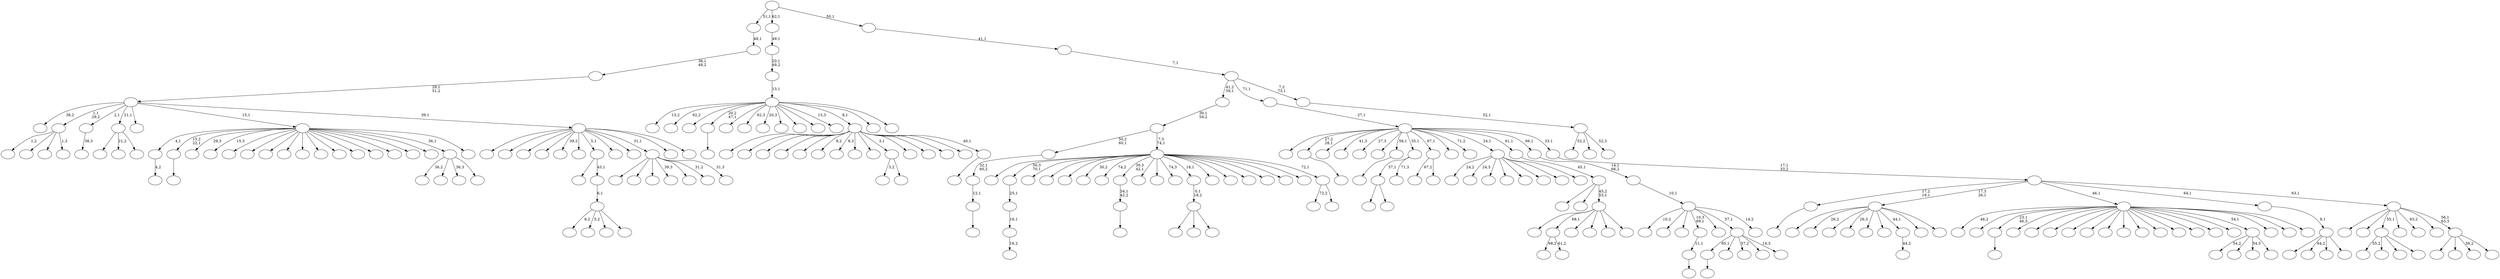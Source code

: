 digraph T {
	275 [label=""]
	274 [label=""]
	273 [label=""]
	272 [label=""]
	271 [label=""]
	270 [label=""]
	269 [label=""]
	268 [label=""]
	267 [label=""]
	266 [label=""]
	265 [label=""]
	264 [label=""]
	263 [label=""]
	262 [label=""]
	261 [label=""]
	260 [label=""]
	259 [label=""]
	258 [label=""]
	257 [label=""]
	256 [label=""]
	255 [label=""]
	254 [label=""]
	253 [label=""]
	252 [label=""]
	251 [label=""]
	250 [label=""]
	249 [label=""]
	248 [label=""]
	247 [label=""]
	246 [label=""]
	245 [label=""]
	244 [label=""]
	243 [label=""]
	242 [label=""]
	241 [label=""]
	240 [label=""]
	239 [label=""]
	238 [label=""]
	237 [label=""]
	236 [label=""]
	235 [label=""]
	234 [label=""]
	233 [label=""]
	232 [label=""]
	231 [label=""]
	230 [label=""]
	229 [label=""]
	228 [label=""]
	227 [label=""]
	226 [label=""]
	225 [label=""]
	224 [label=""]
	223 [label=""]
	222 [label=""]
	221 [label=""]
	220 [label=""]
	219 [label=""]
	218 [label=""]
	217 [label=""]
	216 [label=""]
	215 [label=""]
	214 [label=""]
	213 [label=""]
	212 [label=""]
	211 [label=""]
	210 [label=""]
	209 [label=""]
	208 [label=""]
	207 [label=""]
	206 [label=""]
	205 [label=""]
	204 [label=""]
	203 [label=""]
	202 [label=""]
	201 [label=""]
	200 [label=""]
	199 [label=""]
	198 [label=""]
	197 [label=""]
	196 [label=""]
	195 [label=""]
	194 [label=""]
	193 [label=""]
	192 [label=""]
	191 [label=""]
	190 [label=""]
	189 [label=""]
	188 [label=""]
	187 [label=""]
	186 [label=""]
	185 [label=""]
	184 [label=""]
	183 [label=""]
	182 [label=""]
	181 [label=""]
	180 [label=""]
	179 [label=""]
	178 [label=""]
	177 [label=""]
	176 [label=""]
	175 [label=""]
	174 [label=""]
	173 [label=""]
	172 [label=""]
	171 [label=""]
	170 [label=""]
	169 [label=""]
	168 [label=""]
	167 [label=""]
	166 [label=""]
	165 [label=""]
	164 [label=""]
	163 [label=""]
	162 [label=""]
	161 [label=""]
	160 [label=""]
	159 [label=""]
	158 [label=""]
	157 [label=""]
	156 [label=""]
	155 [label=""]
	154 [label=""]
	153 [label=""]
	152 [label=""]
	151 [label=""]
	150 [label=""]
	149 [label=""]
	148 [label=""]
	147 [label=""]
	146 [label=""]
	145 [label=""]
	144 [label=""]
	143 [label=""]
	142 [label=""]
	141 [label=""]
	140 [label=""]
	139 [label=""]
	138 [label=""]
	137 [label=""]
	136 [label=""]
	135 [label=""]
	134 [label=""]
	133 [label=""]
	132 [label=""]
	131 [label=""]
	130 [label=""]
	129 [label=""]
	128 [label=""]
	127 [label=""]
	126 [label=""]
	125 [label=""]
	124 [label=""]
	123 [label=""]
	122 [label=""]
	121 [label=""]
	120 [label=""]
	119 [label=""]
	118 [label=""]
	117 [label=""]
	116 [label=""]
	115 [label=""]
	114 [label=""]
	113 [label=""]
	112 [label=""]
	111 [label=""]
	110 [label=""]
	109 [label=""]
	108 [label=""]
	107 [label=""]
	106 [label=""]
	105 [label=""]
	104 [label=""]
	103 [label=""]
	102 [label=""]
	101 [label=""]
	100 [label=""]
	99 [label=""]
	98 [label=""]
	97 [label=""]
	96 [label=""]
	95 [label=""]
	94 [label=""]
	93 [label=""]
	92 [label=""]
	91 [label=""]
	90 [label=""]
	89 [label=""]
	88 [label=""]
	87 [label=""]
	86 [label=""]
	85 [label=""]
	84 [label=""]
	83 [label=""]
	82 [label=""]
	81 [label=""]
	80 [label=""]
	79 [label=""]
	78 [label=""]
	77 [label=""]
	76 [label=""]
	75 [label=""]
	74 [label=""]
	73 [label=""]
	72 [label=""]
	71 [label=""]
	70 [label=""]
	69 [label=""]
	68 [label=""]
	67 [label=""]
	66 [label=""]
	65 [label=""]
	64 [label=""]
	63 [label=""]
	62 [label=""]
	61 [label=""]
	60 [label=""]
	59 [label=""]
	58 [label=""]
	57 [label=""]
	56 [label=""]
	55 [label=""]
	54 [label=""]
	53 [label=""]
	52 [label=""]
	51 [label=""]
	50 [label=""]
	49 [label=""]
	48 [label=""]
	47 [label=""]
	46 [label=""]
	45 [label=""]
	44 [label=""]
	43 [label=""]
	42 [label=""]
	41 [label=""]
	40 [label=""]
	39 [label=""]
	38 [label=""]
	37 [label=""]
	36 [label=""]
	35 [label=""]
	34 [label=""]
	33 [label=""]
	32 [label=""]
	31 [label=""]
	30 [label=""]
	29 [label=""]
	28 [label=""]
	27 [label=""]
	26 [label=""]
	25 [label=""]
	24 [label=""]
	23 [label=""]
	22 [label=""]
	21 [label=""]
	20 [label=""]
	19 [label=""]
	18 [label=""]
	17 [label=""]
	16 [label=""]
	15 [label=""]
	14 [label=""]
	13 [label=""]
	12 [label=""]
	11 [label=""]
	10 [label=""]
	9 [label=""]
	8 [label=""]
	7 [label=""]
	6 [label=""]
	5 [label=""]
	4 [label=""]
	3 [label=""]
	2 [label=""]
	1 [label=""]
	0 [label=""]
	255 -> 256 [label="4,2"]
	251 -> 252 [label=""]
	247 -> 248 [label="16,2"]
	246 -> 247 [label="16,1"]
	245 -> 246 [label="25,1"]
	241 -> 242 [label=""]
	224 -> 225 [label=""]
	202 -> 203 [label=""]
	198 -> 199 [label=""]
	197 -> 198 [label="12,1"]
	196 -> 197 [label="32,1\n60,2"]
	190 -> 191 [label=""]
	189 -> 190 [label="11,1"]
	185 -> 186 [label="44,2"]
	183 -> 184 [label=""]
	182 -> 183 [label="34,1\n42,2"]
	178 -> 179 [label=""]
	168 -> 262 [label="1,2"]
	168 -> 243 [label=""]
	168 -> 205 [label=""]
	168 -> 169 [label="1,3"]
	162 -> 165 [label=""]
	162 -> 163 [label=""]
	158 -> 273 [label=""]
	158 -> 171 [label=""]
	158 -> 159 [label=""]
	157 -> 158 [label="0,1\n18,2"]
	143 -> 261 [label="55,2"]
	143 -> 257 [label=""]
	143 -> 214 [label=""]
	143 -> 144 [label=""]
	139 -> 172 [label="68,2"]
	139 -> 140 [label="61,2"]
	135 -> 136 [label=""]
	126 -> 127 [label=""]
	124 -> 162 [label="37,1"]
	124 -> 125 [label="71,3"]
	122 -> 156 [label="3,2"]
	122 -> 123 [label=""]
	103 -> 104 [label="38,3"]
	98 -> 209 [label="67,2"]
	98 -> 99 [label=""]
	96 -> 270 [label=""]
	96 -> 109 [label="21,2"]
	96 -> 97 [label=""]
	92 -> 269 [label=""]
	92 -> 235 [label="26,2"]
	92 -> 228 [label=""]
	92 -> 213 [label="26,3"]
	92 -> 210 [label=""]
	92 -> 200 [label=""]
	92 -> 185 [label="44,1"]
	92 -> 116 [label=""]
	92 -> 93 [label=""]
	83 -> 219 [label="6,2"]
	83 -> 206 [label="5,2"]
	83 -> 194 [label=""]
	83 -> 84 [label=""]
	82 -> 83 [label="6,1"]
	81 -> 161 [label=""]
	81 -> 82 [label="43,1"]
	72 -> 260 [label="36,2"]
	72 -> 151 [label=""]
	72 -> 148 [label="36,3"]
	72 -> 73 [label=""]
	67 -> 255 [label="4,1"]
	67 -> 241 [label="15,2\n22,1"]
	67 -> 239 [label="29,3"]
	67 -> 229 [label="15,3"]
	67 -> 227 [label=""]
	67 -> 211 [label=""]
	67 -> 204 [label=""]
	67 -> 192 [label=""]
	67 -> 187 [label=""]
	67 -> 174 [label=""]
	67 -> 170 [label=""]
	67 -> 167 [label=""]
	67 -> 149 [label=""]
	67 -> 121 [label=""]
	67 -> 107 [label=""]
	67 -> 91 [label=""]
	67 -> 72 [label="36,1"]
	67 -> 68 [label=""]
	65 -> 181 [label="54,2"]
	65 -> 112 [label=""]
	65 -> 90 [label="54,3"]
	65 -> 66 [label=""]
	61 -> 267 [label="24,2"]
	61 -> 263 [label="24,3"]
	61 -> 259 [label=""]
	61 -> 218 [label=""]
	61 -> 193 [label=""]
	61 -> 132 [label=""]
	61 -> 75 [label=""]
	61 -> 62 [label=""]
	55 -> 251 [label="65,1"]
	55 -> 220 [label=""]
	55 -> 180 [label="57,2"]
	55 -> 155 [label=""]
	55 -> 56 [label="14,3"]
	48 -> 271 [label=""]
	48 -> 226 [label=""]
	48 -> 69 [label=""]
	48 -> 60 [label="39,3"]
	48 -> 58 [label=""]
	48 -> 52 [label="31,2"]
	48 -> 49 [label="31,3"]
	46 -> 216 [label=""]
	46 -> 139 [label="68,1"]
	46 -> 120 [label=""]
	46 -> 106 [label=""]
	46 -> 87 [label=""]
	46 -> 47 [label=""]
	45 -> 177 [label=""]
	45 -> 79 [label=""]
	45 -> 46 [label="45,2\n53,1"]
	44 -> 45 [label="45,1"]
	42 -> 221 [label="46,2"]
	42 -> 207 [label=""]
	42 -> 202 [label="23,1\n46,3"]
	42 -> 166 [label=""]
	42 -> 154 [label=""]
	42 -> 147 [label=""]
	42 -> 146 [label=""]
	42 -> 142 [label=""]
	42 -> 118 [label=""]
	42 -> 114 [label=""]
	42 -> 108 [label=""]
	42 -> 101 [label=""]
	42 -> 94 [label=""]
	42 -> 88 [label=""]
	42 -> 80 [label=""]
	42 -> 71 [label=""]
	42 -> 65 [label="54,1"]
	42 -> 64 [label=""]
	42 -> 57 [label=""]
	42 -> 43 [label=""]
	39 -> 275 [label=""]
	39 -> 265 [label=""]
	39 -> 250 [label=""]
	39 -> 215 [label=""]
	39 -> 212 [label="39,2"]
	39 -> 138 [label=""]
	39 -> 81 [label="5,1"]
	39 -> 51 [label=""]
	39 -> 50 [label=""]
	39 -> 48 [label="31,1"]
	39 -> 41 [label=""]
	39 -> 40 [label=""]
	38 -> 272 [label="38,2"]
	38 -> 168 [label="1,1\n29,2"]
	38 -> 103 [label="2,1"]
	38 -> 96 [label="21,1"]
	38 -> 85 [label=""]
	38 -> 67 [label="15,1"]
	38 -> 39 [label="39,1"]
	37 -> 38 [label="29,1\n51,2"]
	36 -> 37 [label="38,1\n48,2"]
	35 -> 36 [label="48,1"]
	33 -> 34 [label=""]
	32 -> 240 [label=""]
	32 -> 237 [label=""]
	32 -> 233 [label=""]
	32 -> 231 [label=""]
	32 -> 217 [label=""]
	32 -> 188 [label="8,2"]
	32 -> 150 [label="8,3"]
	32 -> 145 [label=""]
	32 -> 134 [label=""]
	32 -> 122 [label="3,1"]
	32 -> 113 [label=""]
	32 -> 89 [label=""]
	32 -> 77 [label=""]
	32 -> 59 [label=""]
	32 -> 33 [label="40,1"]
	29 -> 264 [label="10,2"]
	29 -> 249 [label=""]
	29 -> 208 [label=""]
	29 -> 189 [label="10,3\n69,1"]
	29 -> 152 [label=""]
	29 -> 55 [label="57,1"]
	29 -> 30 [label="14,2"]
	28 -> 29 [label="10,1"]
	27 -> 28 [label="14,1\n66,2"]
	25 -> 258 [label=""]
	25 -> 222 [label="64,2"]
	25 -> 63 [label=""]
	25 -> 26 [label=""]
	24 -> 25 [label="9,1"]
	22 -> 254 [label="13,2"]
	22 -> 238 [label="62,2"]
	22 -> 236 [label=""]
	22 -> 178 [label="20,2\n47,1"]
	22 -> 131 [label=""]
	22 -> 119 [label="62,3"]
	22 -> 117 [label="20,3"]
	22 -> 115 [label=""]
	22 -> 102 [label=""]
	22 -> 76 [label=""]
	22 -> 53 [label="13,3"]
	22 -> 32 [label="8,1"]
	22 -> 31 [label=""]
	22 -> 23 [label=""]
	21 -> 22 [label="13,1"]
	20 -> 21 [label="20,1\n49,2"]
	19 -> 20 [label="49,1"]
	17 -> 195 [label="72,2"]
	17 -> 18 [label=""]
	16 -> 253 [label=""]
	16 -> 245 [label="50,3\n70,1"]
	16 -> 244 [label=""]
	16 -> 234 [label=""]
	16 -> 232 [label=""]
	16 -> 223 [label="30,2"]
	16 -> 201 [label="74,2"]
	16 -> 182 [label="30,3\n42,1"]
	16 -> 176 [label=""]
	16 -> 175 [label=""]
	16 -> 160 [label="74,3"]
	16 -> 157 [label="18,1"]
	16 -> 153 [label=""]
	16 -> 137 [label=""]
	16 -> 111 [label=""]
	16 -> 110 [label=""]
	16 -> 78 [label=""]
	16 -> 54 [label=""]
	16 -> 17 [label="72,1"]
	15 -> 196 [label="50,2\n60,1"]
	15 -> 16 [label="7,3\n74,1"]
	14 -> 15 [label="30,1\n59,2"]
	12 -> 133 [label=""]
	12 -> 130 [label=""]
	12 -> 86 [label="56,2"]
	12 -> 13 [label=""]
	11 -> 268 [label=""]
	11 -> 266 [label=""]
	11 -> 143 [label="55,1"]
	11 -> 141 [label=""]
	11 -> 105 [label="63,2"]
	11 -> 100 [label=""]
	11 -> 12 [label="56,1\n63,3"]
	10 -> 135 [label="17,2\n19,1"]
	10 -> 92 [label="17,3\n26,1"]
	10 -> 42 [label="46,1"]
	10 -> 24 [label="64,1"]
	10 -> 11 [label="63,1"]
	9 -> 10 [label="17,1\n33,2"]
	8 -> 274 [label=""]
	8 -> 224 [label="27,2\n28,1"]
	8 -> 173 [label=""]
	8 -> 164 [label="41,3"]
	8 -> 129 [label="27,3"]
	8 -> 128 [label=""]
	8 -> 126 [label="58,1"]
	8 -> 124 [label="35,1"]
	8 -> 98 [label="67,1"]
	8 -> 95 [label=""]
	8 -> 70 [label="71,2"]
	8 -> 61 [label="24,1"]
	8 -> 44 [label="61,1"]
	8 -> 27 [label="66,1"]
	8 -> 9 [label="33,1"]
	7 -> 8 [label="27,1"]
	5 -> 230 [label="52,2"]
	5 -> 74 [label=""]
	5 -> 6 [label="52,3"]
	4 -> 5 [label="52,1"]
	3 -> 14 [label="41,2\n59,1"]
	3 -> 7 [label="71,1"]
	3 -> 4 [label="7,2\n73,1"]
	2 -> 3 [label="7,1"]
	1 -> 2 [label="41,1"]
	0 -> 35 [label="51,1"]
	0 -> 19 [label="62,1"]
	0 -> 1 [label="50,1"]
}
